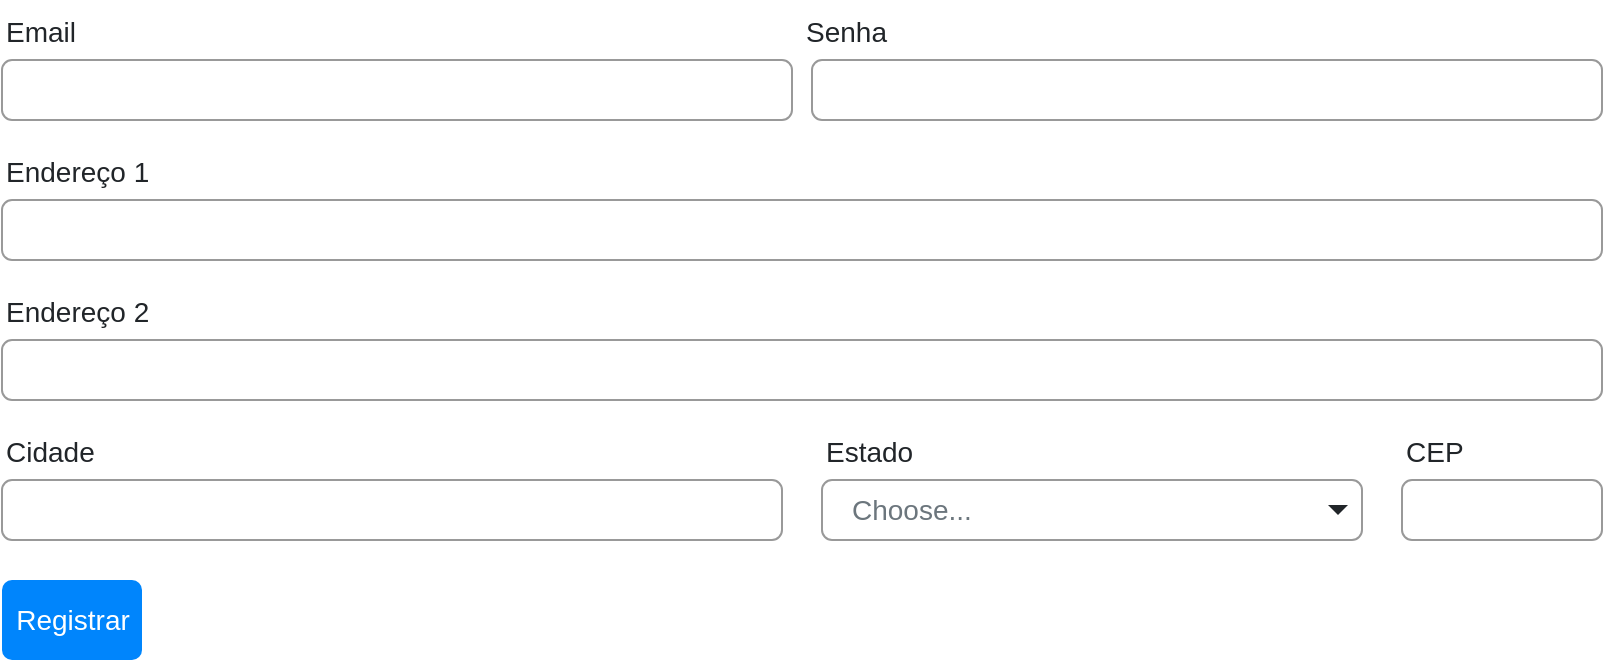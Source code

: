<mxfile version="24.0.7" type="device">
  <diagram name="Página-1" id="BZxDwJmmSArqziPgFI_3">
    <mxGraphModel dx="1848" dy="669" grid="1" gridSize="10" guides="1" tooltips="1" connect="1" arrows="1" fold="1" page="1" pageScale="1" pageWidth="827" pageHeight="1169" math="0" shadow="0">
      <root>
        <mxCell id="0" />
        <mxCell id="1" parent="0" />
        <mxCell id="845fUzDzT5beGpjTgALb-2" value="Email    " style="fillColor=none;strokeColor=none;align=left;fontSize=14;fontColor=#212529;" vertex="1" parent="1">
          <mxGeometry x="-813" y="20" width="400" height="30" as="geometry" />
        </mxCell>
        <mxCell id="845fUzDzT5beGpjTgALb-3" value="" style="html=1;shadow=0;dashed=0;shape=mxgraph.bootstrap.rrect;rSize=5;fillColor=none;strokeColor=#999999;align=left;spacing=15;fontSize=14;fontColor=#6C767D;" vertex="1" parent="1">
          <mxGeometry x="-813" y="50" width="395" height="30" as="geometry" />
        </mxCell>
        <mxCell id="845fUzDzT5beGpjTgALb-4" value="Senha" style="fillColor=none;strokeColor=none;align=left;fontSize=14;fontColor=#212529;" vertex="1" parent="1">
          <mxGeometry x="-413" y="20" width="400" height="30" as="geometry" />
        </mxCell>
        <mxCell id="845fUzDzT5beGpjTgALb-5" value="" style="html=1;shadow=0;dashed=0;shape=mxgraph.bootstrap.rrect;rSize=5;fillColor=none;strokeColor=#999999;align=left;spacing=15;fontSize=14;fontColor=#6C767D;" vertex="1" parent="1">
          <mxGeometry x="-408" y="50" width="395" height="30" as="geometry" />
        </mxCell>
        <mxCell id="845fUzDzT5beGpjTgALb-6" value="Endereço 1" style="fillColor=none;strokeColor=none;align=left;fontSize=14;fontColor=#212529;" vertex="1" parent="1">
          <mxGeometry x="-813" y="90" width="390" height="30" as="geometry" />
        </mxCell>
        <mxCell id="845fUzDzT5beGpjTgALb-7" value="" style="html=1;shadow=0;dashed=0;shape=mxgraph.bootstrap.rrect;rSize=5;fillColor=none;strokeColor=#999999;align=left;spacing=15;fontSize=14;fontColor=#6C767D;" vertex="1" parent="1">
          <mxGeometry x="-813" y="120" width="800" height="30" as="geometry" />
        </mxCell>
        <mxCell id="845fUzDzT5beGpjTgALb-8" value="Endereço 2" style="fillColor=none;strokeColor=none;align=left;fontSize=14;fontColor=#212529;" vertex="1" parent="1">
          <mxGeometry x="-813" y="160" width="390" height="30" as="geometry" />
        </mxCell>
        <mxCell id="845fUzDzT5beGpjTgALb-9" value="" style="html=1;shadow=0;dashed=0;shape=mxgraph.bootstrap.rrect;rSize=5;fillColor=none;strokeColor=#999999;align=left;spacing=15;fontSize=14;fontColor=#6C767D;" vertex="1" parent="1">
          <mxGeometry x="-813" y="190" width="800" height="30" as="geometry" />
        </mxCell>
        <mxCell id="845fUzDzT5beGpjTgALb-10" value="Cidade" style="fillColor=none;strokeColor=none;align=left;fontSize=14;fontColor=#212529;" vertex="1" parent="1">
          <mxGeometry x="-813" y="230" width="390" height="30" as="geometry" />
        </mxCell>
        <mxCell id="845fUzDzT5beGpjTgALb-11" value="" style="html=1;shadow=0;dashed=0;shape=mxgraph.bootstrap.rrect;rSize=5;fillColor=none;strokeColor=#999999;align=left;spacing=15;fontSize=14;fontColor=#6C767D;" vertex="1" parent="1">
          <mxGeometry x="-813" y="260" width="390" height="30" as="geometry" />
        </mxCell>
        <mxCell id="845fUzDzT5beGpjTgALb-12" value="Estado" style="fillColor=none;strokeColor=none;align=left;fontSize=14;fontColor=#212529;" vertex="1" parent="1">
          <mxGeometry x="-403" y="230" width="220" height="30" as="geometry" />
        </mxCell>
        <mxCell id="845fUzDzT5beGpjTgALb-13" value="Choose..." style="html=1;shadow=0;dashed=0;shape=mxgraph.bootstrap.rrect;rSize=5;fillColor=none;strokeColor=#999999;align=left;spacing=15;fontSize=14;fontColor=#6C767D;" vertex="1" parent="1">
          <mxGeometry x="-403" y="260" width="270" height="30" as="geometry" />
        </mxCell>
        <mxCell id="845fUzDzT5beGpjTgALb-14" value="" style="shape=triangle;direction=south;fillColor=#212529;strokeColor=none;perimeter=none;" vertex="1" parent="845fUzDzT5beGpjTgALb-13">
          <mxGeometry x="1" y="0.5" width="10" height="5" relative="1" as="geometry">
            <mxPoint x="-17" y="-2.5" as="offset" />
          </mxGeometry>
        </mxCell>
        <mxCell id="845fUzDzT5beGpjTgALb-15" value="CEP" style="fillColor=none;strokeColor=none;align=left;fontSize=14;fontColor=#212529;" vertex="1" parent="1">
          <mxGeometry x="-113" y="230" width="100" height="30" as="geometry" />
        </mxCell>
        <mxCell id="845fUzDzT5beGpjTgALb-16" value="" style="html=1;shadow=0;dashed=0;shape=mxgraph.bootstrap.rrect;rSize=5;fillColor=none;strokeColor=#999999;align=left;spacing=15;fontSize=14;fontColor=#6C767D;" vertex="1" parent="1">
          <mxGeometry x="-113" y="260" width="100" height="30" as="geometry" />
        </mxCell>
        <mxCell id="845fUzDzT5beGpjTgALb-18" value="Registrar" style="html=1;shadow=0;dashed=0;shape=mxgraph.bootstrap.rrect;rSize=5;fillColor=#0085FC;strokeColor=none;align=center;fontSize=14;fontColor=#FFFFFF;" vertex="1" parent="1">
          <mxGeometry x="-813" y="310" width="70" height="40" as="geometry" />
        </mxCell>
      </root>
    </mxGraphModel>
  </diagram>
</mxfile>
